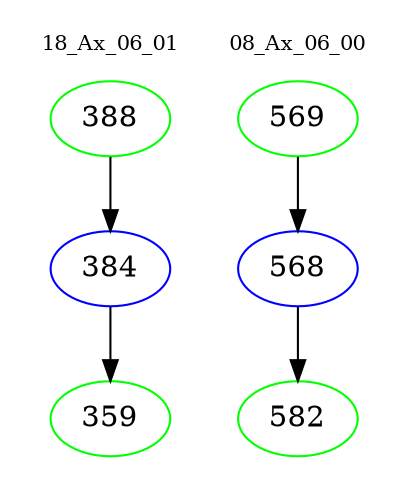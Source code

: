 digraph{
subgraph cluster_0 {
color = white
label = "18_Ax_06_01";
fontsize=10;
T0_388 [label="388", color="green"]
T0_388 -> T0_384 [color="black"]
T0_384 [label="384", color="blue"]
T0_384 -> T0_359 [color="black"]
T0_359 [label="359", color="green"]
}
subgraph cluster_1 {
color = white
label = "08_Ax_06_00";
fontsize=10;
T1_569 [label="569", color="green"]
T1_569 -> T1_568 [color="black"]
T1_568 [label="568", color="blue"]
T1_568 -> T1_582 [color="black"]
T1_582 [label="582", color="green"]
}
}
